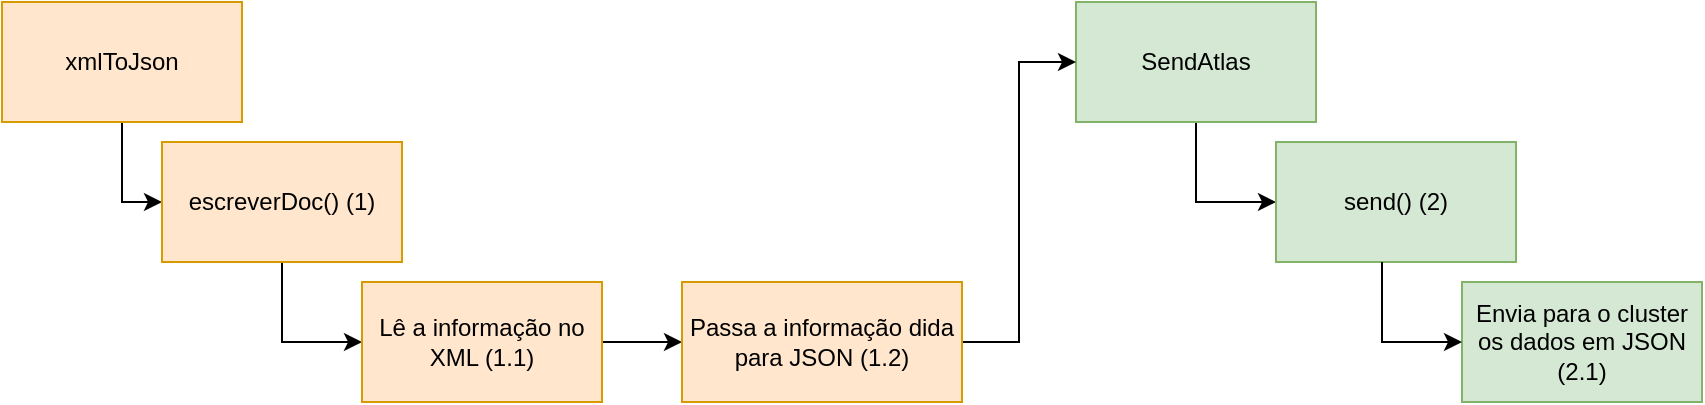 <mxfile>
    <diagram id="T1CyOqvK6IkqAKkgM0GJ" name="Page-1">
        <mxGraphModel dx="866" dy="609" grid="1" gridSize="10" guides="1" tooltips="1" connect="1" arrows="1" fold="1" page="1" pageScale="1" pageWidth="827" pageHeight="1169" math="0" shadow="0">
            <root>
                <mxCell id="0"/>
                <mxCell id="1" parent="0"/>
                <mxCell id="3" style="edgeStyle=orthogonalEdgeStyle;rounded=0;orthogonalLoop=1;jettySize=auto;html=1;entryX=0;entryY=0.5;entryDx=0;entryDy=0;" edge="1" parent="1" source="4" target="8">
                    <mxGeometry relative="1" as="geometry">
                        <Array as="points">
                            <mxPoint x="90" y="300"/>
                        </Array>
                    </mxGeometry>
                </mxCell>
                <mxCell id="4" value="xmlToJson" style="rounded=0;whiteSpace=wrap;html=1;fillColor=#ffe6cc;strokeColor=#d79b00;" vertex="1" parent="1">
                    <mxGeometry x="30" y="200" width="120" height="60" as="geometry"/>
                </mxCell>
                <mxCell id="5" style="edgeStyle=orthogonalEdgeStyle;rounded=0;orthogonalLoop=1;jettySize=auto;html=1;entryX=0;entryY=0.5;entryDx=0;entryDy=0;" edge="1" parent="1" source="6" target="13">
                    <mxGeometry relative="1" as="geometry">
                        <Array as="points">
                            <mxPoint x="627" y="300"/>
                        </Array>
                    </mxGeometry>
                </mxCell>
                <mxCell id="6" value="SendAtlas" style="rounded=0;whiteSpace=wrap;html=1;fillColor=#d5e8d4;strokeColor=#82b366;" vertex="1" parent="1">
                    <mxGeometry x="567" y="200" width="120" height="60" as="geometry"/>
                </mxCell>
                <mxCell id="7" style="edgeStyle=orthogonalEdgeStyle;rounded=0;orthogonalLoop=1;jettySize=auto;html=1;entryX=0;entryY=0.5;entryDx=0;entryDy=0;" edge="1" parent="1" source="8" target="10">
                    <mxGeometry relative="1" as="geometry"/>
                </mxCell>
                <mxCell id="8" value="escreverDoc() (1)" style="whiteSpace=wrap;html=1;fillColor=#ffe6cc;strokeColor=#d79b00;rounded=0;gradientColor=none;" vertex="1" parent="1">
                    <mxGeometry x="110" y="270" width="120" height="60" as="geometry"/>
                </mxCell>
                <mxCell id="9" value="" style="edgeStyle=orthogonalEdgeStyle;rounded=0;orthogonalLoop=1;jettySize=auto;html=1;" edge="1" parent="1" source="10" target="12">
                    <mxGeometry relative="1" as="geometry"/>
                </mxCell>
                <mxCell id="10" value="Lê a informação no XML (1.1)" style="whiteSpace=wrap;html=1;fillColor=#ffe6cc;strokeColor=#d79b00;rounded=0;" vertex="1" parent="1">
                    <mxGeometry x="210" y="340" width="120" height="60" as="geometry"/>
                </mxCell>
                <mxCell id="11" style="edgeStyle=orthogonalEdgeStyle;rounded=0;orthogonalLoop=1;jettySize=auto;html=1;entryX=0;entryY=0.5;entryDx=0;entryDy=0;" edge="1" parent="1" source="12" target="6">
                    <mxGeometry relative="1" as="geometry"/>
                </mxCell>
                <mxCell id="12" value="Passa a informação dida para JSON (1.2)" style="whiteSpace=wrap;html=1;fillColor=#ffe6cc;strokeColor=#d79b00;rounded=0;" vertex="1" parent="1">
                    <mxGeometry x="370" y="340" width="140" height="60" as="geometry"/>
                </mxCell>
                <mxCell id="13" value="send() (2)" style="whiteSpace=wrap;html=1;fillColor=#d5e8d4;strokeColor=#82b366;rounded=0;" vertex="1" parent="1">
                    <mxGeometry x="667" y="270" width="120" height="60" as="geometry"/>
                </mxCell>
                <mxCell id="14" value="Envia para o cluster os dados em JSON (2.1)" style="whiteSpace=wrap;html=1;fillColor=#d5e8d4;strokeColor=#82b366;rounded=0;" vertex="1" parent="1">
                    <mxGeometry x="760" y="340" width="120" height="60" as="geometry"/>
                </mxCell>
                <mxCell id="18" style="edgeStyle=orthogonalEdgeStyle;rounded=0;orthogonalLoop=1;jettySize=auto;html=1;entryX=0;entryY=0.5;entryDx=0;entryDy=0;" edge="1" parent="1">
                    <mxGeometry relative="1" as="geometry">
                        <Array as="points">
                            <mxPoint x="720" y="370"/>
                        </Array>
                        <mxPoint x="720" y="330" as="sourcePoint"/>
                        <mxPoint x="760" y="370" as="targetPoint"/>
                    </mxGeometry>
                </mxCell>
            </root>
        </mxGraphModel>
    </diagram>
</mxfile>